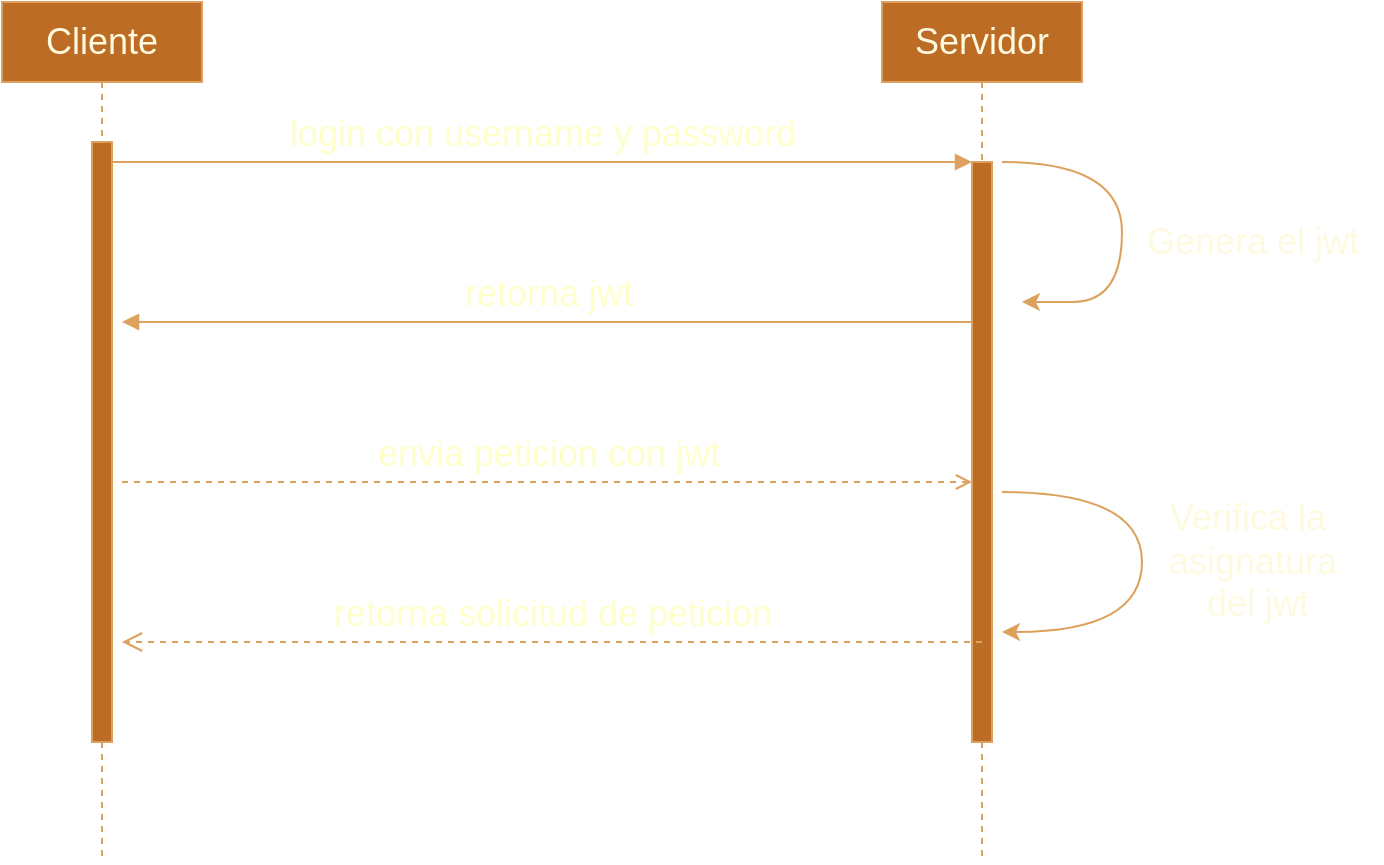 <mxfile version="24.2.7" type="github">
  <diagram name="Page-1" id="2YBvvXClWsGukQMizWep">
    <mxGraphModel dx="1050" dy="625" grid="1" gridSize="10" guides="1" tooltips="1" connect="1" arrows="1" fold="1" page="1" pageScale="1" pageWidth="850" pageHeight="1100" background="none" math="0" shadow="0">
      <root>
        <mxCell id="0" />
        <mxCell id="1" parent="0" />
        <mxCell id="aM9ryv3xv72pqoxQDRHE-1" value="&lt;font style=&quot;font-size: 18px;&quot;&gt;Cliente&lt;/font&gt;" style="shape=umlLifeline;perimeter=lifelinePerimeter;whiteSpace=wrap;html=1;container=0;dropTarget=0;collapsible=0;recursiveResize=0;outlineConnect=0;portConstraint=eastwest;newEdgeStyle={&quot;edgeStyle&quot;:&quot;elbowEdgeStyle&quot;,&quot;elbow&quot;:&quot;vertical&quot;,&quot;curved&quot;:0,&quot;rounded&quot;:0};labelBackgroundColor=none;fillColor=#BC6C25;strokeColor=#DDA15E;fontColor=#FEFAE0;" parent="1" vertex="1">
          <mxGeometry x="100" y="40" width="100" height="430" as="geometry" />
        </mxCell>
        <mxCell id="aM9ryv3xv72pqoxQDRHE-2" value="" style="html=1;points=[];perimeter=orthogonalPerimeter;outlineConnect=0;targetShapes=umlLifeline;portConstraint=eastwest;newEdgeStyle={&quot;edgeStyle&quot;:&quot;elbowEdgeStyle&quot;,&quot;elbow&quot;:&quot;vertical&quot;,&quot;curved&quot;:0,&quot;rounded&quot;:0};labelBackgroundColor=none;fillColor=#BC6C25;strokeColor=#DDA15E;fontColor=#FEFAE0;" parent="aM9ryv3xv72pqoxQDRHE-1" vertex="1">
          <mxGeometry x="45" y="70" width="10" height="300" as="geometry" />
        </mxCell>
        <mxCell id="aM9ryv3xv72pqoxQDRHE-5" value="&lt;font style=&quot;font-size: 18px;&quot;&gt;Servidor&lt;/font&gt;" style="shape=umlLifeline;perimeter=lifelinePerimeter;whiteSpace=wrap;html=1;container=0;dropTarget=0;collapsible=0;recursiveResize=0;outlineConnect=0;portConstraint=eastwest;newEdgeStyle={&quot;edgeStyle&quot;:&quot;elbowEdgeStyle&quot;,&quot;elbow&quot;:&quot;vertical&quot;,&quot;curved&quot;:0,&quot;rounded&quot;:0};labelBackgroundColor=none;fillColor=#BC6C25;strokeColor=#DDA15E;fontColor=#FEFAE0;" parent="1" vertex="1">
          <mxGeometry x="540" y="40" width="100" height="430" as="geometry" />
        </mxCell>
        <mxCell id="aM9ryv3xv72pqoxQDRHE-6" value="" style="html=1;points=[];perimeter=orthogonalPerimeter;outlineConnect=0;targetShapes=umlLifeline;portConstraint=eastwest;newEdgeStyle={&quot;edgeStyle&quot;:&quot;elbowEdgeStyle&quot;,&quot;elbow&quot;:&quot;vertical&quot;,&quot;curved&quot;:0,&quot;rounded&quot;:0};labelBackgroundColor=none;fillColor=#BC6C25;strokeColor=#DDA15E;fontColor=#FEFAE0;" parent="aM9ryv3xv72pqoxQDRHE-5" vertex="1">
          <mxGeometry x="45" y="80" width="10" height="290" as="geometry" />
        </mxCell>
        <mxCell id="aM9ryv3xv72pqoxQDRHE-7" value="&lt;font color=&quot;#ffffcc&quot; style=&quot;font-size: 18px;&quot;&gt;login con username y password&lt;/font&gt;" style="html=1;verticalAlign=bottom;endArrow=block;edgeStyle=elbowEdgeStyle;elbow=vertical;curved=0;rounded=0;labelBackgroundColor=none;strokeColor=#DDA15E;fontColor=default;" parent="1" source="aM9ryv3xv72pqoxQDRHE-2" target="aM9ryv3xv72pqoxQDRHE-6" edge="1">
          <mxGeometry relative="1" as="geometry">
            <mxPoint x="195" y="130" as="sourcePoint" />
            <Array as="points">
              <mxPoint x="180" y="120" />
            </Array>
          </mxGeometry>
        </mxCell>
        <mxCell id="aM9ryv3xv72pqoxQDRHE-8" value="&lt;font color=&quot;#ffffcc&quot; style=&quot;font-size: 18px;&quot;&gt;retorna solicitud de peticion&lt;/font&gt;" style="html=1;verticalAlign=bottom;endArrow=open;dashed=1;endSize=8;edgeStyle=elbowEdgeStyle;elbow=vertical;curved=0;rounded=0;labelBackgroundColor=none;strokeColor=#DDA15E;fontColor=default;" parent="1" edge="1">
          <mxGeometry relative="1" as="geometry">
            <mxPoint x="160" y="360" as="targetPoint" />
            <Array as="points">
              <mxPoint x="195" y="360" />
            </Array>
            <mxPoint x="590" y="360" as="sourcePoint" />
          </mxGeometry>
        </mxCell>
        <mxCell id="aM9ryv3xv72pqoxQDRHE-9" value="&lt;font color=&quot;#ffffcc&quot; style=&quot;font-size: 18px;&quot;&gt;retorna jwt&lt;/font&gt;" style="html=1;verticalAlign=bottom;endArrow=block;edgeStyle=elbowEdgeStyle;elbow=vertical;curved=0;rounded=0;labelBackgroundColor=none;strokeColor=#DDA15E;fontColor=default;" parent="1" edge="1">
          <mxGeometry relative="1" as="geometry">
            <mxPoint x="585" y="200" as="sourcePoint" />
            <Array as="points">
              <mxPoint x="190" y="200" />
            </Array>
            <mxPoint x="160" y="200" as="targetPoint" />
          </mxGeometry>
        </mxCell>
        <mxCell id="aM9ryv3xv72pqoxQDRHE-10" value="&lt;font color=&quot;#ffffcc&quot; style=&quot;font-size: 18px;&quot;&gt;envia peticion con jwt&lt;/font&gt;" style="html=1;verticalAlign=bottom;endArrow=open;dashed=1;edgeStyle=elbowEdgeStyle;elbow=vertical;curved=0;rounded=0;labelBackgroundColor=none;strokeColor=#DDA15E;fontColor=default;" parent="1" edge="1">
          <mxGeometry relative="1" as="geometry">
            <mxPoint x="585" y="280" as="targetPoint" />
            <Array as="points">
              <mxPoint x="180" y="280" />
            </Array>
            <mxPoint x="160" y="280" as="sourcePoint" />
          </mxGeometry>
        </mxCell>
        <mxCell id="K-BP6puqTsdiT3rhfj_N-2" value="" style="endArrow=classic;html=1;rounded=0;edgeStyle=orthogonalEdgeStyle;curved=1;labelBackgroundColor=none;strokeColor=#DDA15E;fontColor=default;" edge="1" parent="1">
          <mxGeometry width="50" height="50" relative="1" as="geometry">
            <mxPoint x="600" y="120" as="sourcePoint" />
            <mxPoint x="610" y="190" as="targetPoint" />
            <Array as="points">
              <mxPoint x="660" y="120" />
              <mxPoint x="660" y="190" />
              <mxPoint x="611" y="190" />
            </Array>
          </mxGeometry>
        </mxCell>
        <mxCell id="tZOnI3gFfOfJpwH5lGfe-2" value="" style="endArrow=classic;html=1;rounded=0;edgeStyle=orthogonalEdgeStyle;curved=1;labelBackgroundColor=none;strokeColor=#DDA15E;fontColor=default;" edge="1" parent="1">
          <mxGeometry width="50" height="50" relative="1" as="geometry">
            <mxPoint x="600" y="285" as="sourcePoint" />
            <mxPoint x="600" y="355" as="targetPoint" />
            <Array as="points">
              <mxPoint x="670" y="285" />
              <mxPoint x="670" y="355" />
            </Array>
          </mxGeometry>
        </mxCell>
        <mxCell id="tZOnI3gFfOfJpwH5lGfe-3" value="&lt;span style=&quot;font-size: 18px;&quot;&gt;Verifica la&amp;nbsp;&lt;/span&gt;&lt;div&gt;&lt;span style=&quot;font-size: 18px;&quot;&gt;asignatura&lt;/span&gt;&lt;/div&gt;&lt;div&gt;&lt;span style=&quot;font-size: 18px;&quot;&gt;&amp;nbsp;del jwt&lt;/span&gt;&lt;/div&gt;" style="text;html=1;align=center;verticalAlign=middle;resizable=0;points=[];autosize=1;strokeColor=none;fillColor=none;labelBackgroundColor=none;fontColor=#FEFAE0;" vertex="1" parent="1">
          <mxGeometry x="670" y="280" width="110" height="80" as="geometry" />
        </mxCell>
        <mxCell id="tZOnI3gFfOfJpwH5lGfe-4" value="&lt;font style=&quot;font-size: 18px;&quot;&gt;Genera el jwt&lt;/font&gt;" style="text;html=1;align=center;verticalAlign=middle;resizable=0;points=[];autosize=1;strokeColor=none;fillColor=none;labelBackgroundColor=none;fontColor=#FEFAE0;" vertex="1" parent="1">
          <mxGeometry x="660" y="140" width="130" height="40" as="geometry" />
        </mxCell>
      </root>
    </mxGraphModel>
  </diagram>
</mxfile>
